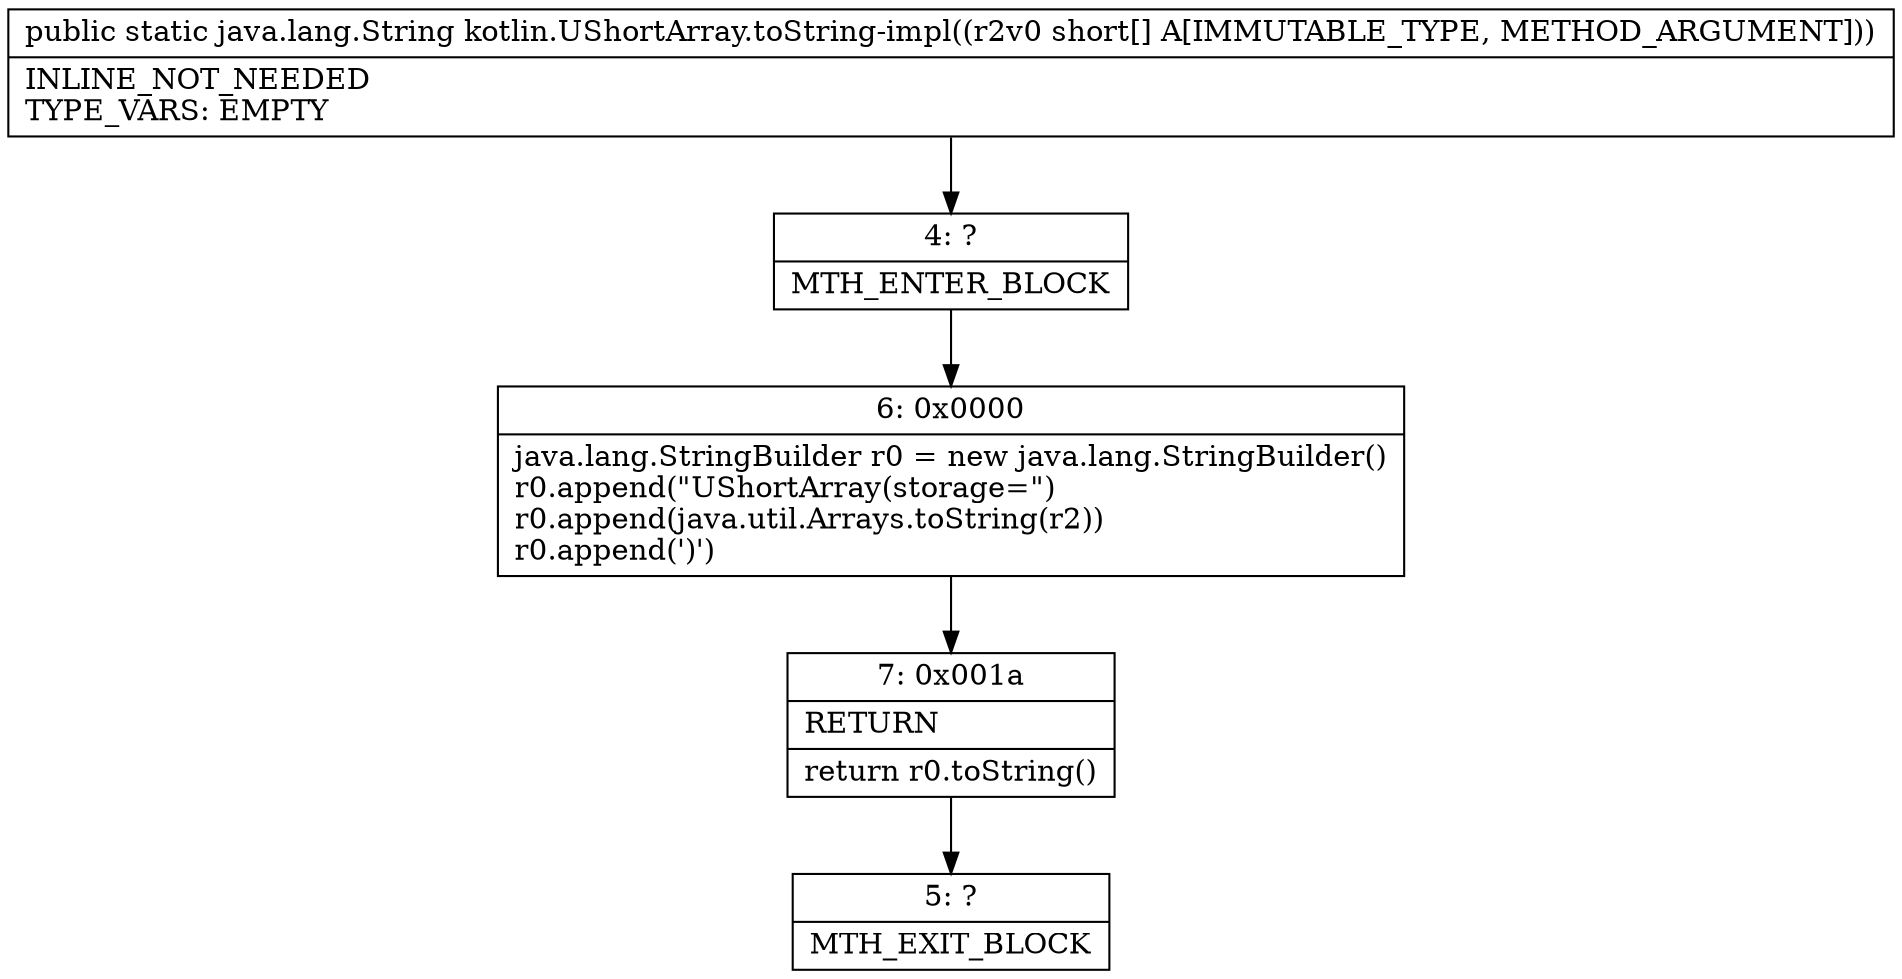 digraph "CFG forkotlin.UShortArray.toString\-impl([S)Ljava\/lang\/String;" {
Node_4 [shape=record,label="{4\:\ ?|MTH_ENTER_BLOCK\l}"];
Node_6 [shape=record,label="{6\:\ 0x0000|java.lang.StringBuilder r0 = new java.lang.StringBuilder()\lr0.append(\"UShortArray(storage=\")\lr0.append(java.util.Arrays.toString(r2))\lr0.append(')')\l}"];
Node_7 [shape=record,label="{7\:\ 0x001a|RETURN\l|return r0.toString()\l}"];
Node_5 [shape=record,label="{5\:\ ?|MTH_EXIT_BLOCK\l}"];
MethodNode[shape=record,label="{public static java.lang.String kotlin.UShortArray.toString\-impl((r2v0 short[] A[IMMUTABLE_TYPE, METHOD_ARGUMENT]))  | INLINE_NOT_NEEDED\lTYPE_VARS: EMPTY\l}"];
MethodNode -> Node_4;Node_4 -> Node_6;
Node_6 -> Node_7;
Node_7 -> Node_5;
}

